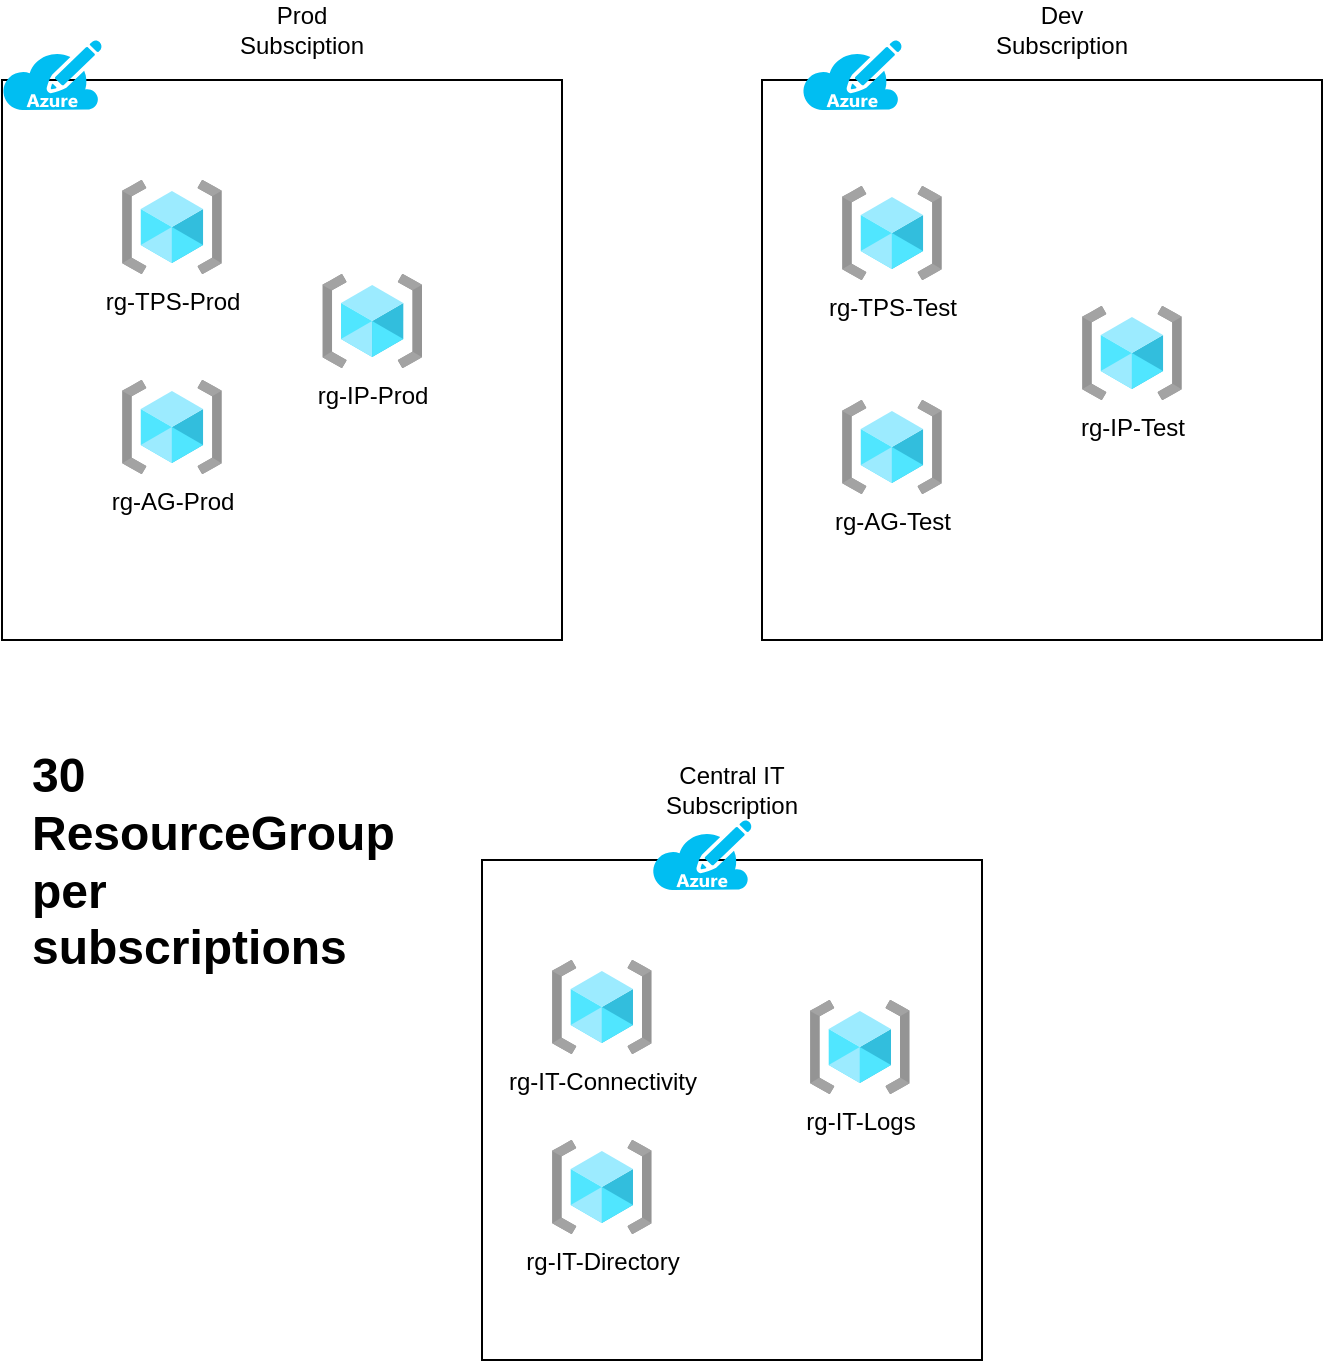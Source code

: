 <mxfile version="16.5.3" type="github">
  <diagram id="YSo_khHKykI0nX7mdWZm" name="Page-1">
    <mxGraphModel dx="1298" dy="735" grid="1" gridSize="10" guides="1" tooltips="1" connect="1" arrows="1" fold="1" page="1" pageScale="1" pageWidth="827" pageHeight="1169" math="0" shadow="0">
      <root>
        <mxCell id="0" />
        <mxCell id="1" parent="0" />
        <mxCell id="PmNJXo4OOjhUNE1FbyF8-1" value="" style="whiteSpace=wrap;html=1;aspect=fixed;" parent="1" vertex="1">
          <mxGeometry x="80" y="80" width="280" height="280" as="geometry" />
        </mxCell>
        <mxCell id="PmNJXo4OOjhUNE1FbyF8-3" value="rg-TPS-Prod" style="aspect=fixed;html=1;points=[];align=center;image;fontSize=12;image=img/lib/azure2/general/Resource_Groups.svg;" parent="1" vertex="1">
          <mxGeometry x="140" y="130" width="49.94" height="47" as="geometry" />
        </mxCell>
        <mxCell id="PmNJXo4OOjhUNE1FbyF8-15" value="rg-AG-Prod" style="aspect=fixed;html=1;points=[];align=center;image;fontSize=12;image=img/lib/azure2/general/Resource_Groups.svg;" parent="1" vertex="1">
          <mxGeometry x="140" y="230" width="49.94" height="47" as="geometry" />
        </mxCell>
        <mxCell id="PmNJXo4OOjhUNE1FbyF8-17" value="rg-IP-Prod" style="aspect=fixed;html=1;points=[];align=center;image;fontSize=12;image=img/lib/azure2/general/Resource_Groups.svg;" parent="1" vertex="1">
          <mxGeometry x="240.12" y="177" width="49.94" height="47" as="geometry" />
        </mxCell>
        <mxCell id="PmNJXo4OOjhUNE1FbyF8-21" value="Prod Subsciption" style="text;html=1;strokeColor=none;fillColor=none;align=center;verticalAlign=middle;whiteSpace=wrap;rounded=0;" parent="1" vertex="1">
          <mxGeometry x="200" y="40" width="60" height="30" as="geometry" />
        </mxCell>
        <mxCell id="ZxwpUjEWRn8DDJIIk_6S-1" value="" style="whiteSpace=wrap;html=1;aspect=fixed;" vertex="1" parent="1">
          <mxGeometry x="460" y="80" width="280" height="280" as="geometry" />
        </mxCell>
        <mxCell id="ZxwpUjEWRn8DDJIIk_6S-2" value="" style="verticalLabelPosition=bottom;html=1;verticalAlign=top;align=center;strokeColor=none;fillColor=#00BEF2;shape=mxgraph.azure.azure_subscription;" vertex="1" parent="1">
          <mxGeometry x="480" y="60" width="50" height="35" as="geometry" />
        </mxCell>
        <mxCell id="ZxwpUjEWRn8DDJIIk_6S-4" value="rg-TPS-Test" style="aspect=fixed;html=1;points=[];align=center;image;fontSize=12;image=img/lib/azure2/general/Resource_Groups.svg;" vertex="1" parent="1">
          <mxGeometry x="500" y="133" width="49.94" height="47" as="geometry" />
        </mxCell>
        <mxCell id="ZxwpUjEWRn8DDJIIk_6S-8" value="rg-AG-Test" style="aspect=fixed;html=1;points=[];align=center;image;fontSize=12;image=img/lib/azure2/general/Resource_Groups.svg;" vertex="1" parent="1">
          <mxGeometry x="500.0" y="240" width="49.94" height="47" as="geometry" />
        </mxCell>
        <mxCell id="ZxwpUjEWRn8DDJIIk_6S-11" value="rg-IP-Test" style="aspect=fixed;html=1;points=[];align=center;image;fontSize=12;image=img/lib/azure2/general/Resource_Groups.svg;" vertex="1" parent="1">
          <mxGeometry x="620" y="193" width="49.94" height="47" as="geometry" />
        </mxCell>
        <mxCell id="ZxwpUjEWRn8DDJIIk_6S-12" value="Dev Subscription" style="text;html=1;strokeColor=none;fillColor=none;align=center;verticalAlign=middle;whiteSpace=wrap;rounded=0;" vertex="1" parent="1">
          <mxGeometry x="580" y="40" width="60" height="30" as="geometry" />
        </mxCell>
        <mxCell id="ZxwpUjEWRn8DDJIIk_6S-13" value="" style="whiteSpace=wrap;html=1;aspect=fixed;" vertex="1" parent="1">
          <mxGeometry x="320" y="470" width="250" height="250" as="geometry" />
        </mxCell>
        <mxCell id="ZxwpUjEWRn8DDJIIk_6S-17" value="" style="verticalLabelPosition=bottom;html=1;verticalAlign=top;align=center;strokeColor=none;fillColor=#00BEF2;shape=mxgraph.azure.azure_subscription;" vertex="1" parent="1">
          <mxGeometry x="80" y="60" width="50" height="35" as="geometry" />
        </mxCell>
        <mxCell id="ZxwpUjEWRn8DDJIIk_6S-18" value="" style="verticalLabelPosition=bottom;html=1;verticalAlign=top;align=center;strokeColor=none;fillColor=#00BEF2;shape=mxgraph.azure.azure_subscription;" vertex="1" parent="1">
          <mxGeometry x="404.91" y="450" width="50" height="35" as="geometry" />
        </mxCell>
        <mxCell id="ZxwpUjEWRn8DDJIIk_6S-26" value="Central IT Subscription" style="text;html=1;strokeColor=none;fillColor=none;align=center;verticalAlign=middle;whiteSpace=wrap;rounded=0;" vertex="1" parent="1">
          <mxGeometry x="415" y="420" width="60" height="30" as="geometry" />
        </mxCell>
        <mxCell id="ZxwpUjEWRn8DDJIIk_6S-27" value="rg-IT-Connectivity" style="aspect=fixed;html=1;points=[];align=center;image;fontSize=12;image=img/lib/azure2/general/Resource_Groups.svg;" vertex="1" parent="1">
          <mxGeometry x="354.97" y="520" width="49.94" height="47" as="geometry" />
        </mxCell>
        <mxCell id="ZxwpUjEWRn8DDJIIk_6S-29" value="rg-IT-Directory" style="aspect=fixed;html=1;points=[];align=center;image;fontSize=12;image=img/lib/azure2/general/Resource_Groups.svg;" vertex="1" parent="1">
          <mxGeometry x="354.97" y="610" width="49.94" height="47" as="geometry" />
        </mxCell>
        <mxCell id="ZxwpUjEWRn8DDJIIk_6S-30" value="rg-IT-Logs" style="aspect=fixed;html=1;points=[];align=center;image;fontSize=12;image=img/lib/azure2/general/Resource_Groups.svg;" vertex="1" parent="1">
          <mxGeometry x="483.97" y="540" width="49.94" height="47" as="geometry" />
        </mxCell>
        <mxCell id="ZxwpUjEWRn8DDJIIk_6S-36" value="&lt;h1&gt;30 ResourceGroups per subscriptions&lt;/h1&gt;" style="text;html=1;strokeColor=none;fillColor=none;spacing=5;spacingTop=-20;whiteSpace=wrap;overflow=hidden;rounded=0;" vertex="1" parent="1">
          <mxGeometry x="90" y="407.5" width="190" height="120" as="geometry" />
        </mxCell>
      </root>
    </mxGraphModel>
  </diagram>
</mxfile>
